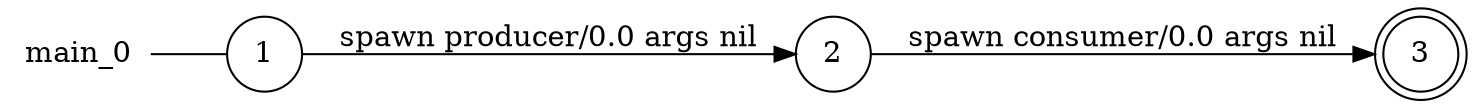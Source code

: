 digraph main_0 {
	rankdir="LR";
	n_0 [label="main_0", shape="plaintext"];
	n_1 [id="1", shape=circle, label="1"];
	n_0 -> n_1 [arrowhead=none];
	n_2 [id="3", shape=doublecircle, label="3"];
	n_3 [id="2", shape=circle, label="2"];

	n_3 -> n_2 [id="[$e|0]", label="spawn consumer/0.0 args nil"];
	n_1 -> n_3 [id="[$e|1]", label="spawn producer/0.0 args nil"];
}
